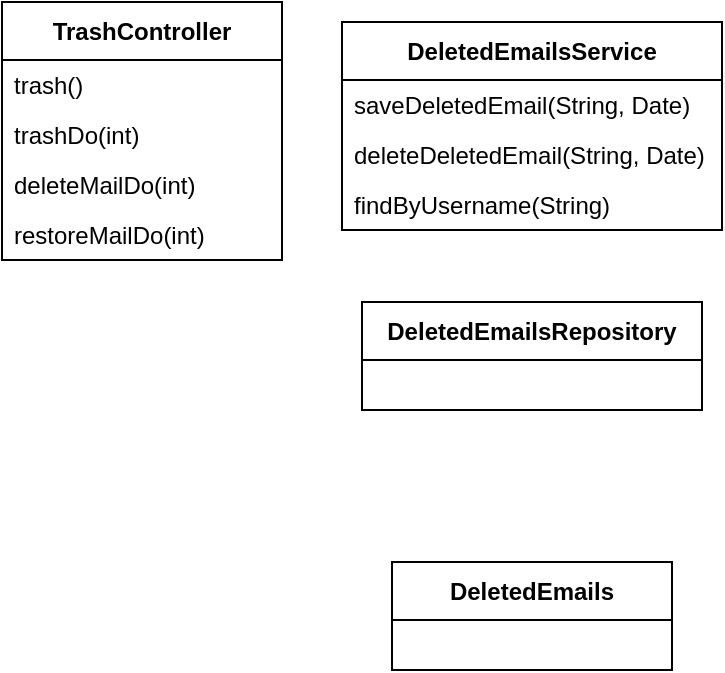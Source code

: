 <mxfile version="24.4.4" type="device">
  <diagram id="568z_NxWGod0vbWO0Px6" name="페이지-1">
    <mxGraphModel dx="546" dy="780" grid="1" gridSize="10" guides="1" tooltips="1" connect="1" arrows="1" fold="1" page="1" pageScale="1" pageWidth="827" pageHeight="1169" math="0" shadow="0">
      <root>
        <mxCell id="0" />
        <mxCell id="1" parent="0" />
        <mxCell id="ATZDE3sCqsgFIfysHTbp-1" value="TrashController" style="swimlane;fontStyle=1;align=center;verticalAlign=middle;childLayout=stackLayout;horizontal=1;startSize=29;horizontalStack=0;resizeParent=1;resizeParentMax=0;resizeLast=0;collapsible=0;marginBottom=0;html=1;whiteSpace=wrap;" vertex="1" parent="1">
          <mxGeometry x="170" y="180" width="140" height="129" as="geometry" />
        </mxCell>
        <mxCell id="ATZDE3sCqsgFIfysHTbp-4" value="trash()" style="text;html=1;strokeColor=none;fillColor=none;align=left;verticalAlign=middle;spacingLeft=4;spacingRight=4;overflow=hidden;rotatable=0;points=[[0,0.5],[1,0.5]];portConstraint=eastwest;whiteSpace=wrap;" vertex="1" parent="ATZDE3sCqsgFIfysHTbp-1">
          <mxGeometry y="29" width="140" height="25" as="geometry" />
        </mxCell>
        <mxCell id="ATZDE3sCqsgFIfysHTbp-3" value="trashDo(int)" style="text;html=1;strokeColor=none;fillColor=none;align=left;verticalAlign=middle;spacingLeft=4;spacingRight=4;overflow=hidden;rotatable=0;points=[[0,0.5],[1,0.5]];portConstraint=eastwest;whiteSpace=wrap;" vertex="1" parent="ATZDE3sCqsgFIfysHTbp-1">
          <mxGeometry y="54" width="140" height="25" as="geometry" />
        </mxCell>
        <mxCell id="ATZDE3sCqsgFIfysHTbp-8" value="deleteMailDo(int)" style="text;html=1;strokeColor=none;fillColor=none;align=left;verticalAlign=middle;spacingLeft=4;spacingRight=4;overflow=hidden;rotatable=0;points=[[0,0.5],[1,0.5]];portConstraint=eastwest;whiteSpace=wrap;" vertex="1" parent="ATZDE3sCqsgFIfysHTbp-1">
          <mxGeometry y="79" width="140" height="25" as="geometry" />
        </mxCell>
        <mxCell id="ATZDE3sCqsgFIfysHTbp-9" value="restoreMailDo(int)" style="text;html=1;strokeColor=none;fillColor=none;align=left;verticalAlign=middle;spacingLeft=4;spacingRight=4;overflow=hidden;rotatable=0;points=[[0,0.5],[1,0.5]];portConstraint=eastwest;whiteSpace=wrap;" vertex="1" parent="ATZDE3sCqsgFIfysHTbp-1">
          <mxGeometry y="104" width="140" height="25" as="geometry" />
        </mxCell>
        <mxCell id="ATZDE3sCqsgFIfysHTbp-5" value="DeletedEmailsService" style="swimlane;fontStyle=1;align=center;verticalAlign=middle;childLayout=stackLayout;horizontal=1;startSize=29;horizontalStack=0;resizeParent=1;resizeParentMax=0;resizeLast=0;collapsible=0;marginBottom=0;html=1;whiteSpace=wrap;" vertex="1" parent="1">
          <mxGeometry x="340" y="190" width="190" height="104" as="geometry" />
        </mxCell>
        <mxCell id="ATZDE3sCqsgFIfysHTbp-7" value="saveDeletedEmail(String, Date)" style="text;html=1;strokeColor=none;fillColor=none;align=left;verticalAlign=middle;spacingLeft=4;spacingRight=4;overflow=hidden;rotatable=0;points=[[0,0.5],[1,0.5]];portConstraint=eastwest;whiteSpace=wrap;" vertex="1" parent="ATZDE3sCqsgFIfysHTbp-5">
          <mxGeometry y="29" width="190" height="25" as="geometry" />
        </mxCell>
        <mxCell id="ATZDE3sCqsgFIfysHTbp-10" value="deleteDeletedEmail(String, Date)" style="text;html=1;strokeColor=none;fillColor=none;align=left;verticalAlign=middle;spacingLeft=4;spacingRight=4;overflow=hidden;rotatable=0;points=[[0,0.5],[1,0.5]];portConstraint=eastwest;whiteSpace=wrap;" vertex="1" parent="ATZDE3sCqsgFIfysHTbp-5">
          <mxGeometry y="54" width="190" height="25" as="geometry" />
        </mxCell>
        <mxCell id="ATZDE3sCqsgFIfysHTbp-11" value="findByUsername(String)" style="text;html=1;strokeColor=none;fillColor=none;align=left;verticalAlign=middle;spacingLeft=4;spacingRight=4;overflow=hidden;rotatable=0;points=[[0,0.5],[1,0.5]];portConstraint=eastwest;whiteSpace=wrap;" vertex="1" parent="ATZDE3sCqsgFIfysHTbp-5">
          <mxGeometry y="79" width="190" height="25" as="geometry" />
        </mxCell>
        <mxCell id="ATZDE3sCqsgFIfysHTbp-12" value="DeletedEmails" style="swimlane;fontStyle=1;align=center;verticalAlign=middle;childLayout=stackLayout;horizontal=1;startSize=29;horizontalStack=0;resizeParent=1;resizeParentMax=0;resizeLast=0;collapsible=0;marginBottom=0;html=1;whiteSpace=wrap;" vertex="1" parent="1">
          <mxGeometry x="365" y="460" width="140" height="54" as="geometry" />
        </mxCell>
        <mxCell id="ATZDE3sCqsgFIfysHTbp-15" value="DeletedEmailsRepository" style="swimlane;fontStyle=1;align=center;verticalAlign=middle;childLayout=stackLayout;horizontal=1;startSize=29;horizontalStack=0;resizeParent=1;resizeParentMax=0;resizeLast=0;collapsible=0;marginBottom=0;html=1;whiteSpace=wrap;" vertex="1" parent="1">
          <mxGeometry x="350" y="330" width="170" height="54" as="geometry" />
        </mxCell>
      </root>
    </mxGraphModel>
  </diagram>
</mxfile>

